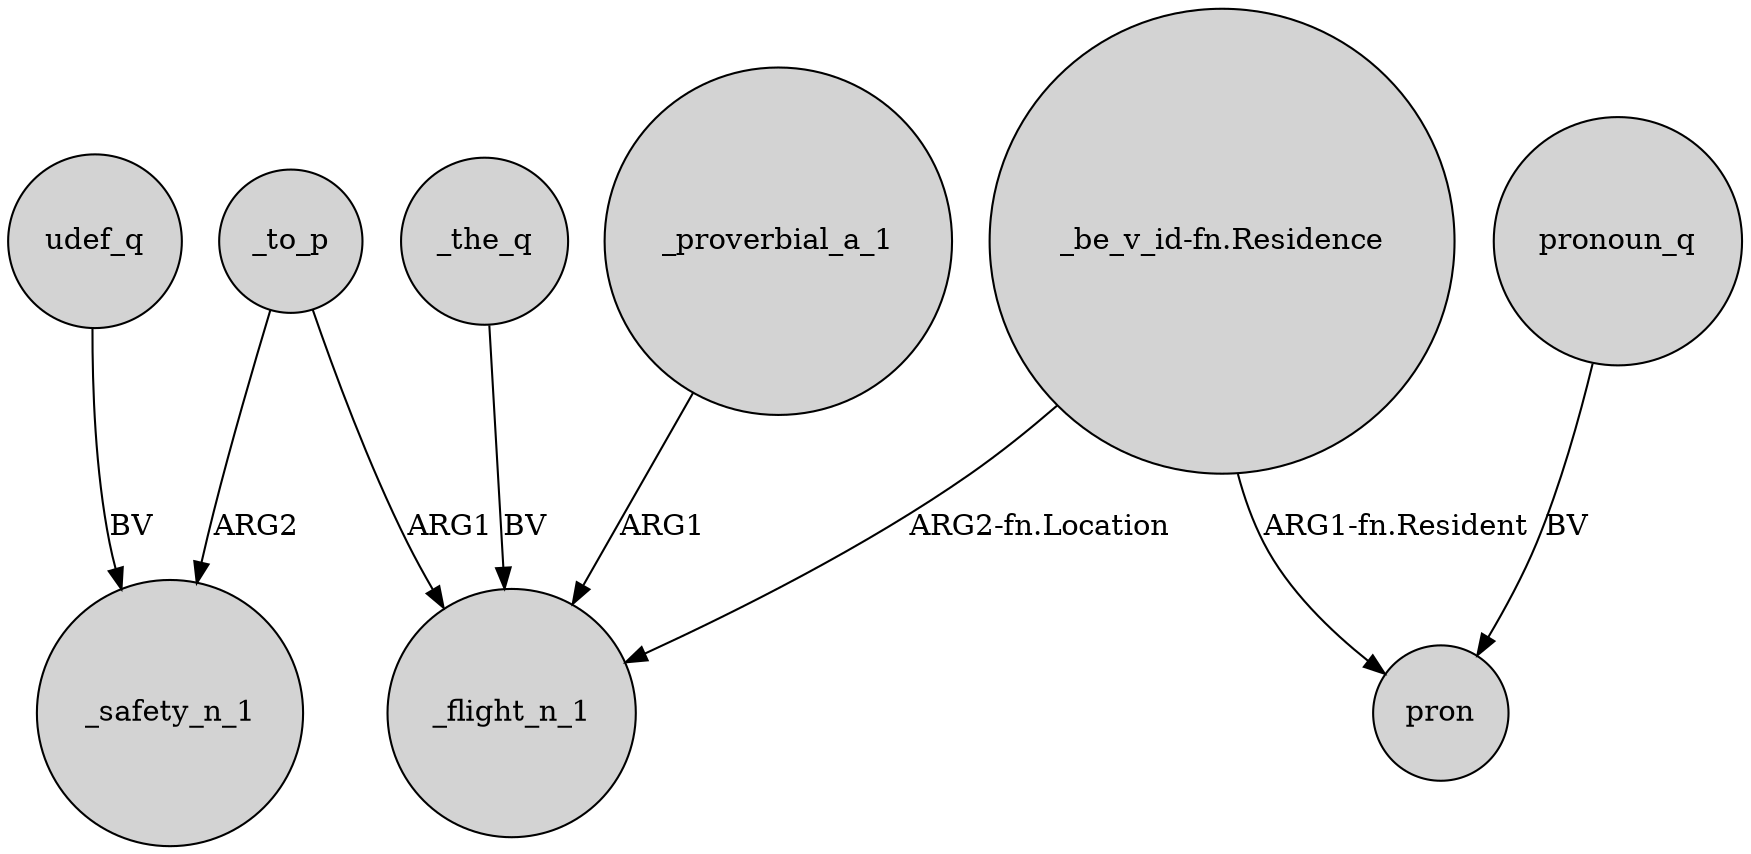 digraph {
	node [shape=circle style=filled]
	udef_q -> _safety_n_1 [label=BV]
	_to_p -> _flight_n_1 [label=ARG1]
	_the_q -> _flight_n_1 [label=BV]
	"_be_v_id-fn.Residence" -> pron [label="ARG1-fn.Resident"]
	"_be_v_id-fn.Residence" -> _flight_n_1 [label="ARG2-fn.Location"]
	_proverbial_a_1 -> _flight_n_1 [label=ARG1]
	_to_p -> _safety_n_1 [label=ARG2]
	pronoun_q -> pron [label=BV]
}
